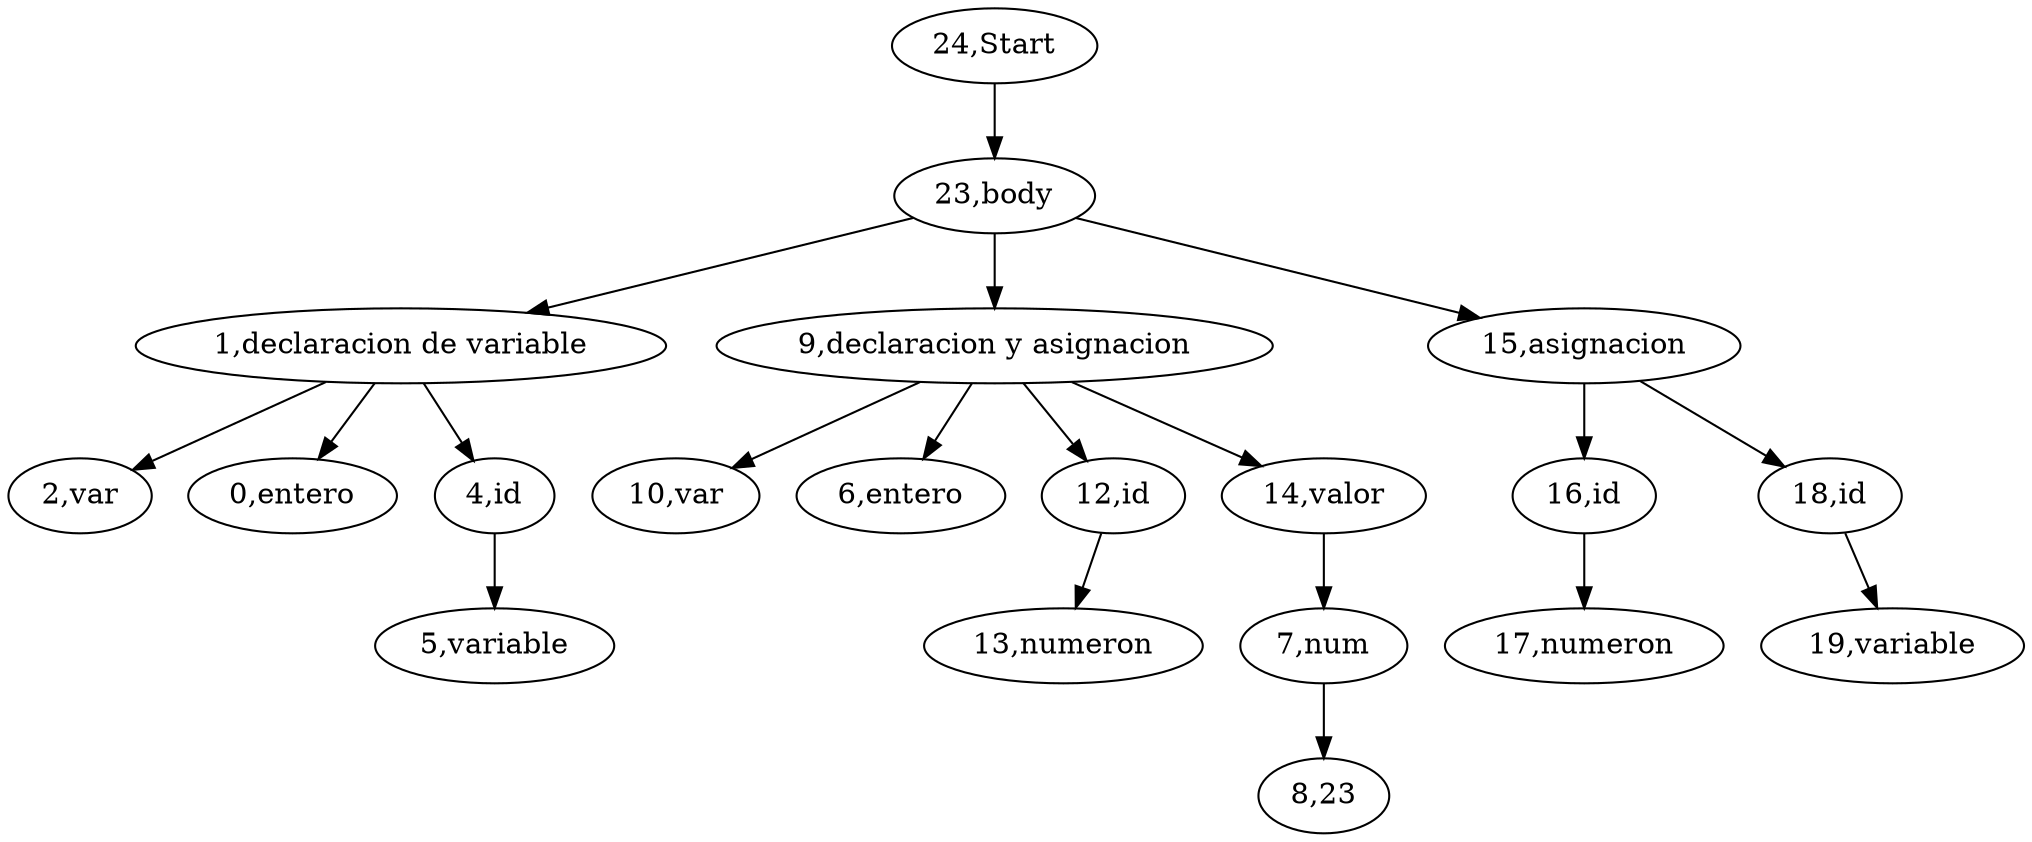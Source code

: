 digraph {
"24,Start" -> "23,body";
"23,body" -> "1,declaracion de variable";
"1,declaracion de variable" -> "2,var";
"1,declaracion de variable" -> "0,entero";
"1,declaracion de variable" -> "4,id";
"4,id" -> "5,variable";
"23,body" -> "9,declaracion y asignacion";
"9,declaracion y asignacion" -> "10,var";
"9,declaracion y asignacion" -> "6,entero";
"9,declaracion y asignacion" -> "12,id";
"12,id" -> "13,numeron";
"9,declaracion y asignacion" -> "14,valor";
"14,valor" -> "7,num";
"7,num" -> "8,23";
"23,body" -> "15,asignacion";
"15,asignacion" -> "16,id";
"16,id" -> "17,numeron";
"15,asignacion" -> "18,id";
"18,id" -> "19,variable";

}